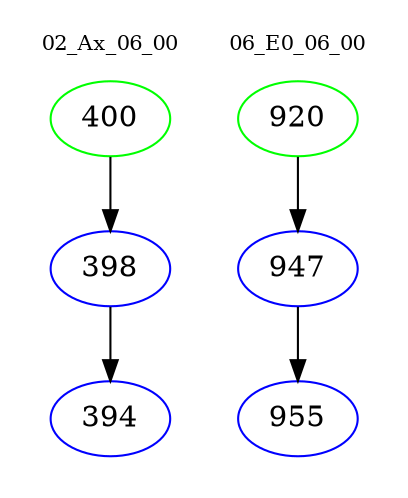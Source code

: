 digraph{
subgraph cluster_0 {
color = white
label = "02_Ax_06_00";
fontsize=10;
T0_400 [label="400", color="green"]
T0_400 -> T0_398 [color="black"]
T0_398 [label="398", color="blue"]
T0_398 -> T0_394 [color="black"]
T0_394 [label="394", color="blue"]
}
subgraph cluster_1 {
color = white
label = "06_E0_06_00";
fontsize=10;
T1_920 [label="920", color="green"]
T1_920 -> T1_947 [color="black"]
T1_947 [label="947", color="blue"]
T1_947 -> T1_955 [color="black"]
T1_955 [label="955", color="blue"]
}
}
